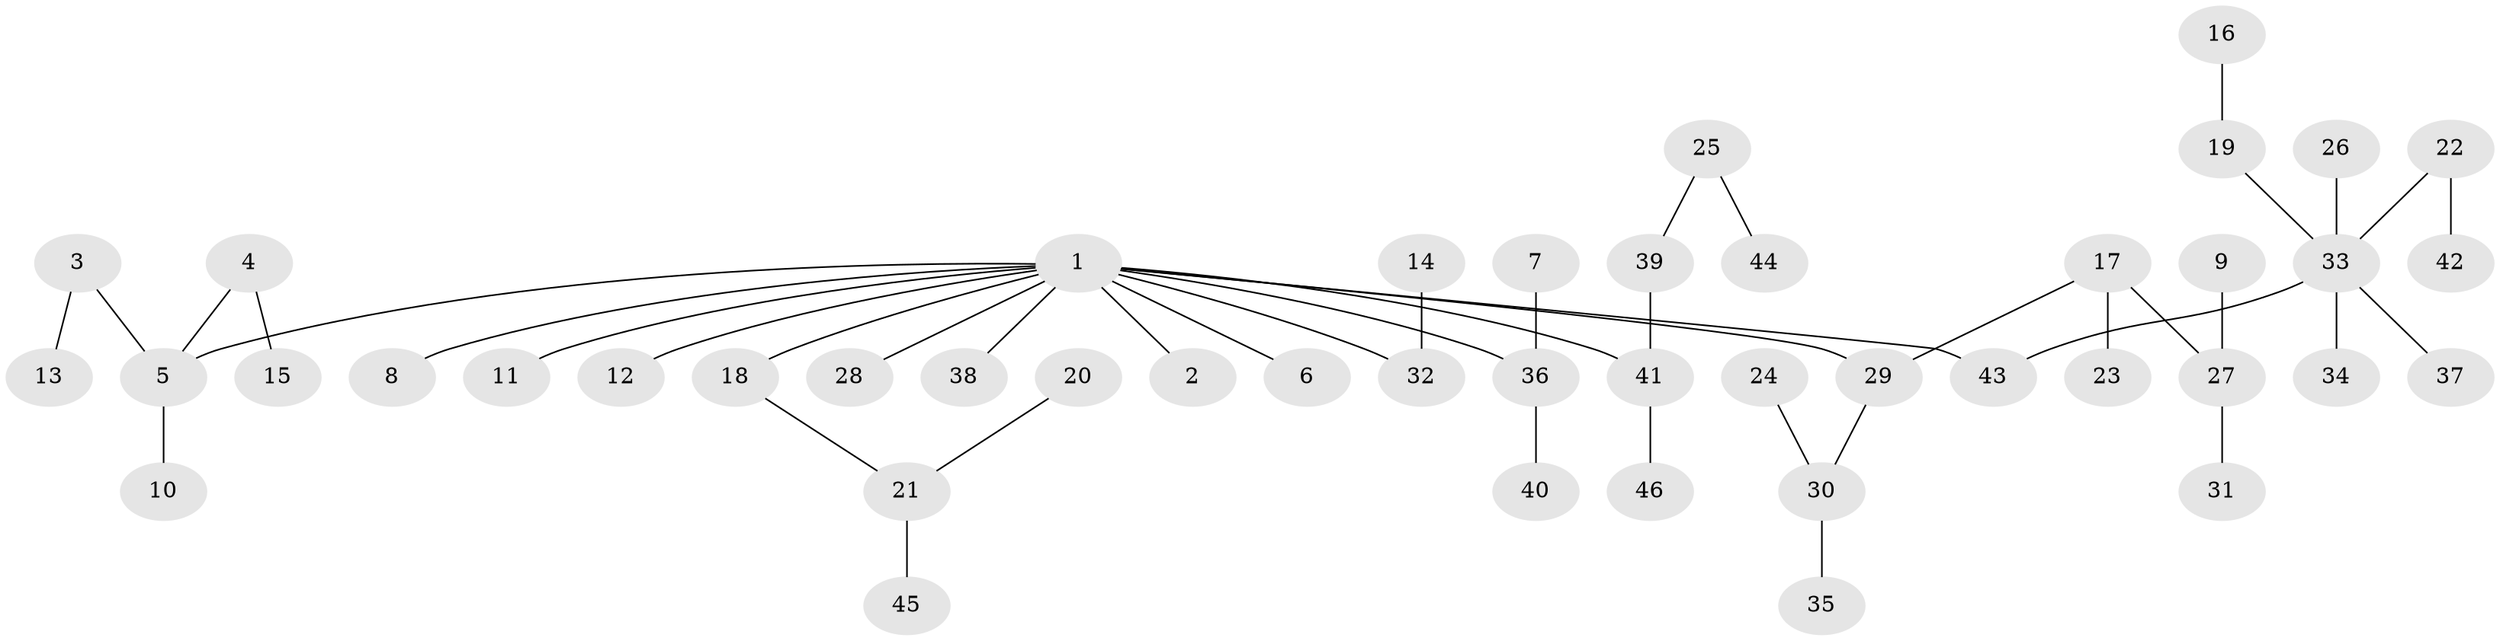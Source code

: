 // original degree distribution, {5: 0.05434782608695652, 8: 0.010869565217391304, 3: 0.09782608695652174, 1: 0.5217391304347826, 4: 0.08695652173913043, 2: 0.22826086956521738}
// Generated by graph-tools (version 1.1) at 2025/26/03/09/25 03:26:24]
// undirected, 46 vertices, 45 edges
graph export_dot {
graph [start="1"]
  node [color=gray90,style=filled];
  1;
  2;
  3;
  4;
  5;
  6;
  7;
  8;
  9;
  10;
  11;
  12;
  13;
  14;
  15;
  16;
  17;
  18;
  19;
  20;
  21;
  22;
  23;
  24;
  25;
  26;
  27;
  28;
  29;
  30;
  31;
  32;
  33;
  34;
  35;
  36;
  37;
  38;
  39;
  40;
  41;
  42;
  43;
  44;
  45;
  46;
  1 -- 2 [weight=1.0];
  1 -- 5 [weight=1.0];
  1 -- 6 [weight=1.0];
  1 -- 8 [weight=1.0];
  1 -- 11 [weight=1.0];
  1 -- 12 [weight=1.0];
  1 -- 18 [weight=1.0];
  1 -- 28 [weight=1.0];
  1 -- 29 [weight=1.0];
  1 -- 32 [weight=1.0];
  1 -- 36 [weight=1.0];
  1 -- 38 [weight=1.0];
  1 -- 41 [weight=1.0];
  1 -- 43 [weight=1.0];
  3 -- 5 [weight=1.0];
  3 -- 13 [weight=1.0];
  4 -- 5 [weight=1.0];
  4 -- 15 [weight=1.0];
  5 -- 10 [weight=1.0];
  7 -- 36 [weight=1.0];
  9 -- 27 [weight=1.0];
  14 -- 32 [weight=1.0];
  16 -- 19 [weight=1.0];
  17 -- 23 [weight=1.0];
  17 -- 27 [weight=1.0];
  17 -- 29 [weight=1.0];
  18 -- 21 [weight=1.0];
  19 -- 33 [weight=1.0];
  20 -- 21 [weight=1.0];
  21 -- 45 [weight=1.0];
  22 -- 33 [weight=1.0];
  22 -- 42 [weight=1.0];
  24 -- 30 [weight=1.0];
  25 -- 39 [weight=1.0];
  25 -- 44 [weight=1.0];
  26 -- 33 [weight=1.0];
  27 -- 31 [weight=1.0];
  29 -- 30 [weight=1.0];
  30 -- 35 [weight=1.0];
  33 -- 34 [weight=1.0];
  33 -- 37 [weight=1.0];
  33 -- 43 [weight=1.0];
  36 -- 40 [weight=1.0];
  39 -- 41 [weight=1.0];
  41 -- 46 [weight=1.0];
}
